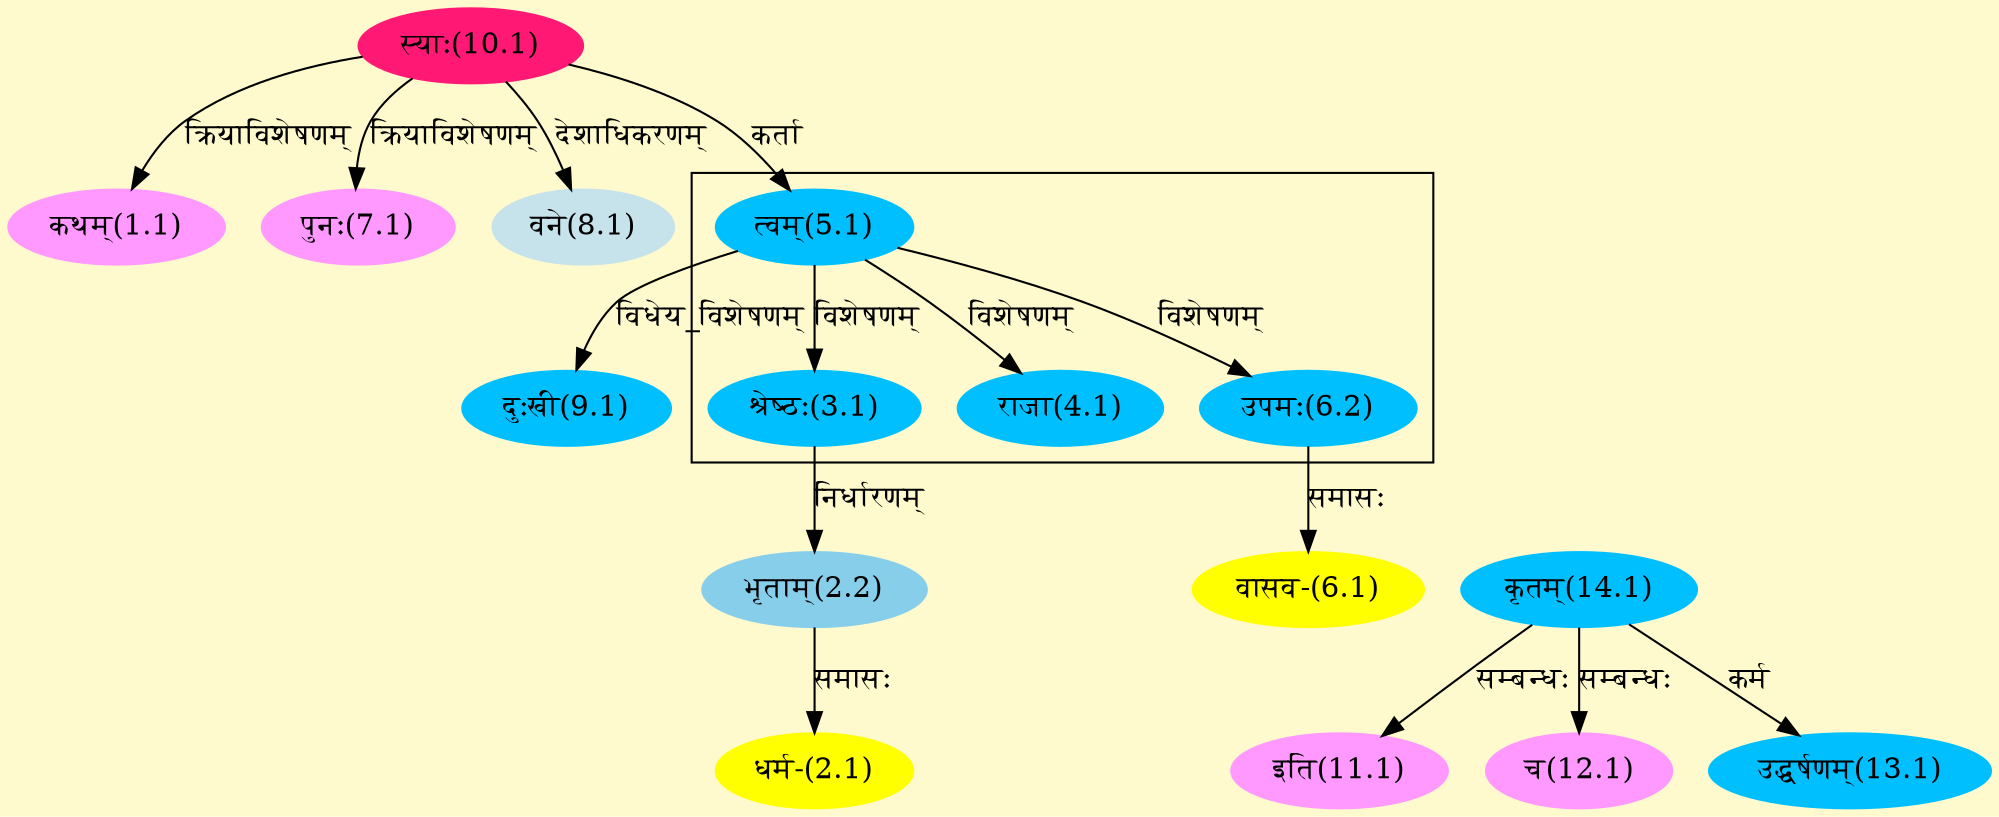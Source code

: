 digraph G{
rankdir=BT;
 compound=true;
 bgcolor="lemonchiffon1";

subgraph cluster_1{
Node3_1 [style=filled, color="#00BFFF" label = "श्रेष्ठः(3.1)"]
Node5_1 [style=filled, color="#00BFFF" label = "त्वम्(5.1)"]
Node4_1 [style=filled, color="#00BFFF" label = "राजा(4.1)"]
Node6_2 [style=filled, color="#00BFFF" label = "उपमः(6.2)"]

}
Node1_1 [style=filled, color="#FF99FF" label = "कथम्(1.1)"]
Node10_1 [style=filled, color="#FF1975" label = "स्याः(10.1)"]
Node2_1 [style=filled, color="#FFFF00" label = "धर्म-(2.1)"]
Node2_2 [style=filled, color="#87CEEB" label = "भृताम्(2.2)"]
Node3_1 [style=filled, color="#00BFFF" label = "श्रेष्ठः(3.1)"]
Node5_1 [style=filled, color="#00BFFF" label = "त्वम्(5.1)"]
Node6_1 [style=filled, color="#FFFF00" label = "वासव-(6.1)"]
Node6_2 [style=filled, color="#00BFFF" label = "उपमः(6.2)"]
Node7_1 [style=filled, color="#FF99FF" label = "पुनः(7.1)"]
Node8_1 [style=filled, color="#C6E2EB" label = "वने(8.1)"]
Node9_1 [style=filled, color="#00BFFF" label = "दुःखी(9.1)"]
Node11_1 [style=filled, color="#FF99FF" label = "इति(11.1)"]
Node14_1 [style=filled, color="#00BFFF" label = "कृतम्(14.1)"]
Node12_1 [style=filled, color="#FF99FF" label = "च(12.1)"]
Node13_1 [style=filled, color="#00BFFF" label = "उद्धर्षणम्(13.1)"]
/* Start of Relations section */

Node1_1 -> Node10_1 [  label="क्रियाविशेषणम्"  dir="back" ]
Node2_1 -> Node2_2 [  label="समासः"  dir="back" ]
Node2_2 -> Node3_1 [  label="निर्धारणम्"  dir="back" ]
Node3_1 -> Node5_1 [  label="विशेषणम्"  dir="back" ]
Node4_1 -> Node5_1 [  label="विशेषणम्"  dir="back" ]
Node5_1 -> Node10_1 [  label="कर्ता"  dir="back" ]
Node6_1 -> Node6_2 [  label="समासः"  dir="back" ]
Node6_2 -> Node5_1 [  label="विशेषणम्"  dir="back" ]
Node7_1 -> Node10_1 [  label="क्रियाविशेषणम्"  dir="back" ]
Node8_1 -> Node10_1 [  label="देशाधिकरणम्"  dir="back" ]
Node9_1 -> Node5_1 [  label="विधेय_विशेषणम्"  dir="back" ]
Node11_1 -> Node14_1 [  label="सम्बन्धः"  dir="back" ]
Node12_1 -> Node14_1 [  label="सम्बन्धः"  dir="back" ]
Node13_1 -> Node14_1 [  label="कर्म"  dir="back" ]
}
